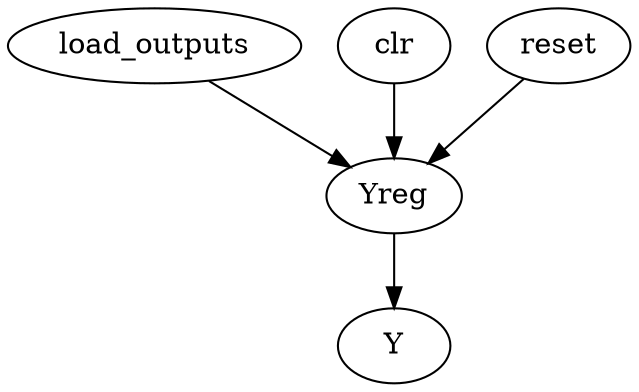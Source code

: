 strict digraph "" {
	Y	 [complexity=0,
		importance=0.0162026981463,
		rank=0.0];
	Yreg	 [complexity=2,
		importance=0.0341468235194,
		rank=0.0170734117597];
	Yreg -> Y;
	load_outputs	 [complexity=3,
		importance=0.0413767304125,
		rank=0.0137922434708];
	load_outputs -> Yreg;
	clr	 [complexity=3,
		importance=0.0413767304125,
		rank=0.0137922434708];
	clr -> Yreg;
	reset	 [complexity=3,
		importance=0.109670377451,
		rank=0.0365567924837];
	reset -> Yreg;
}
